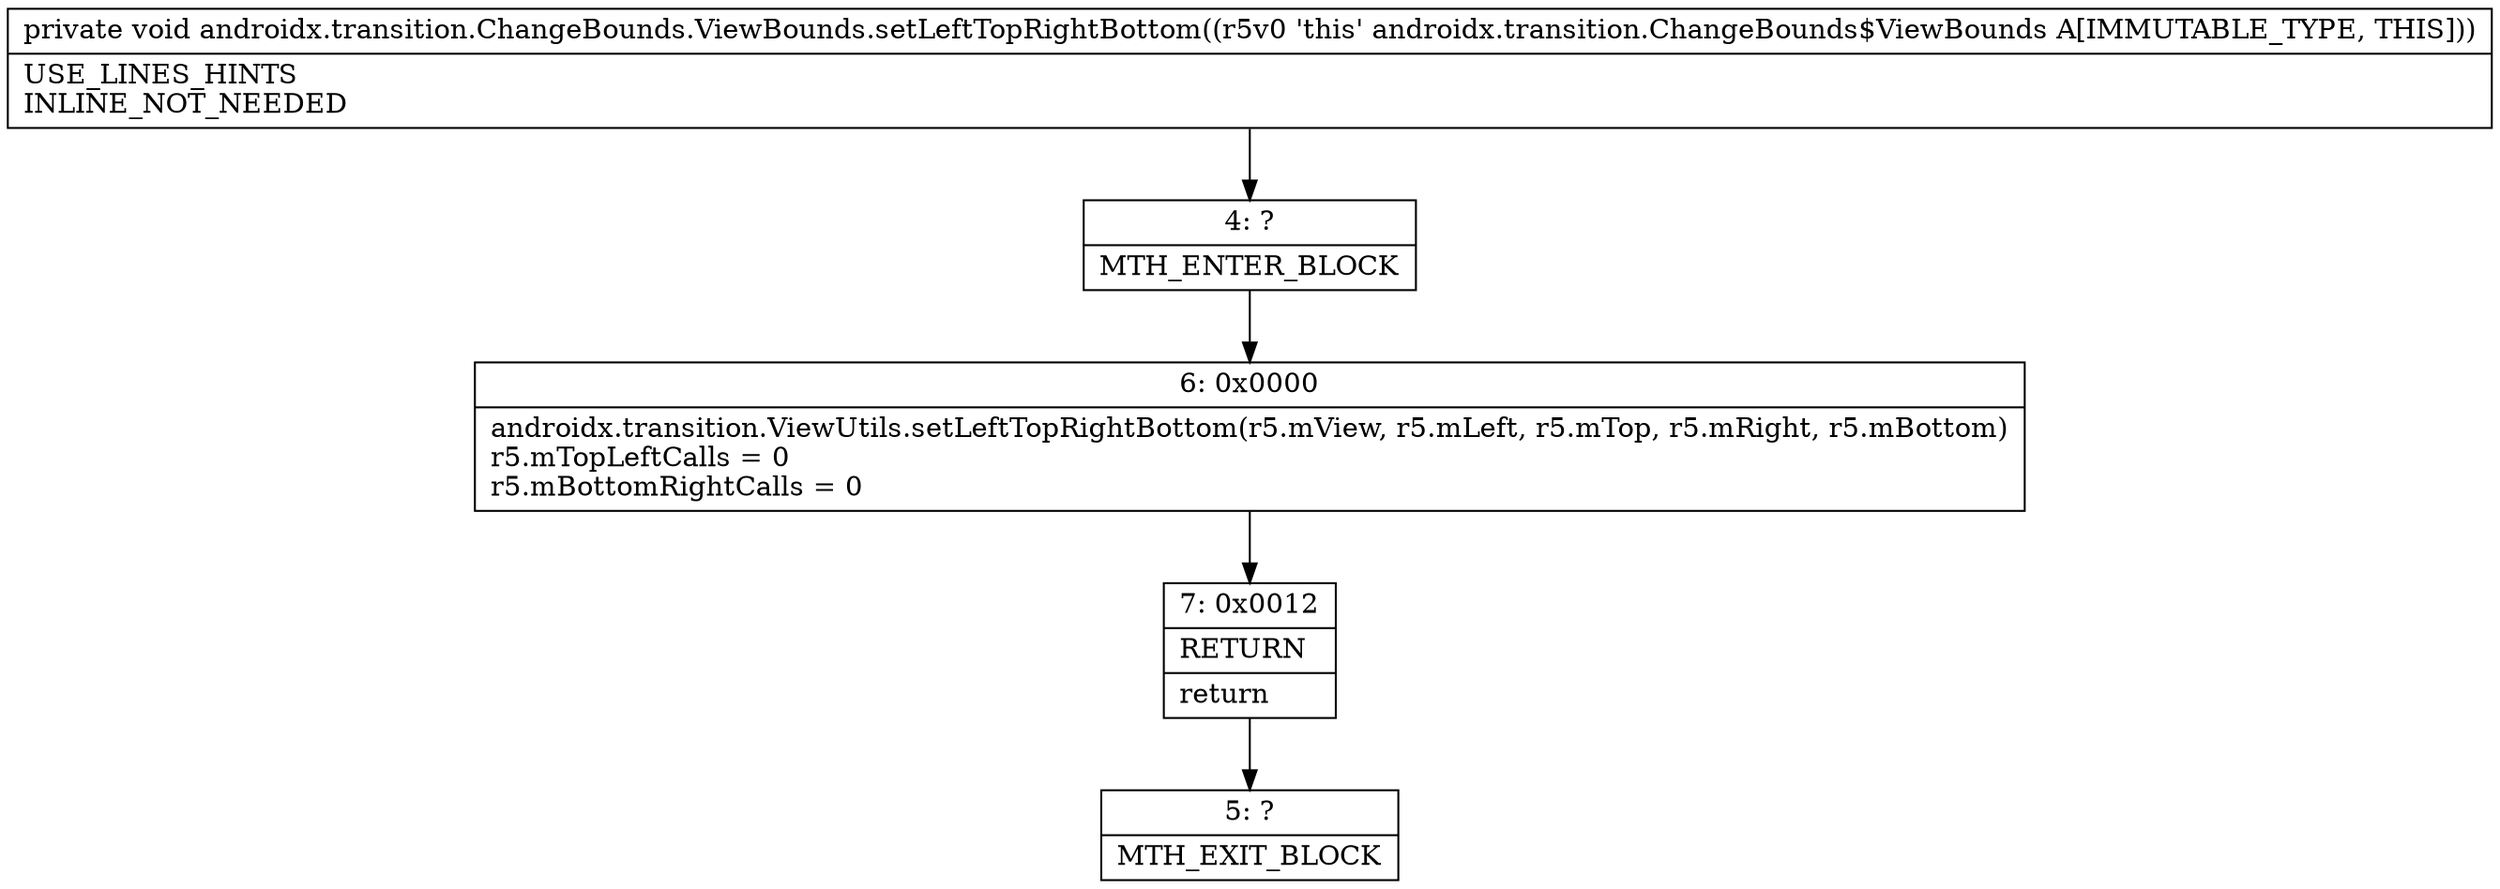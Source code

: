 digraph "CFG forandroidx.transition.ChangeBounds.ViewBounds.setLeftTopRightBottom()V" {
Node_4 [shape=record,label="{4\:\ ?|MTH_ENTER_BLOCK\l}"];
Node_6 [shape=record,label="{6\:\ 0x0000|androidx.transition.ViewUtils.setLeftTopRightBottom(r5.mView, r5.mLeft, r5.mTop, r5.mRight, r5.mBottom)\lr5.mTopLeftCalls = 0\lr5.mBottomRightCalls = 0\l}"];
Node_7 [shape=record,label="{7\:\ 0x0012|RETURN\l|return\l}"];
Node_5 [shape=record,label="{5\:\ ?|MTH_EXIT_BLOCK\l}"];
MethodNode[shape=record,label="{private void androidx.transition.ChangeBounds.ViewBounds.setLeftTopRightBottom((r5v0 'this' androidx.transition.ChangeBounds$ViewBounds A[IMMUTABLE_TYPE, THIS]))  | USE_LINES_HINTS\lINLINE_NOT_NEEDED\l}"];
MethodNode -> Node_4;Node_4 -> Node_6;
Node_6 -> Node_7;
Node_7 -> Node_5;
}

